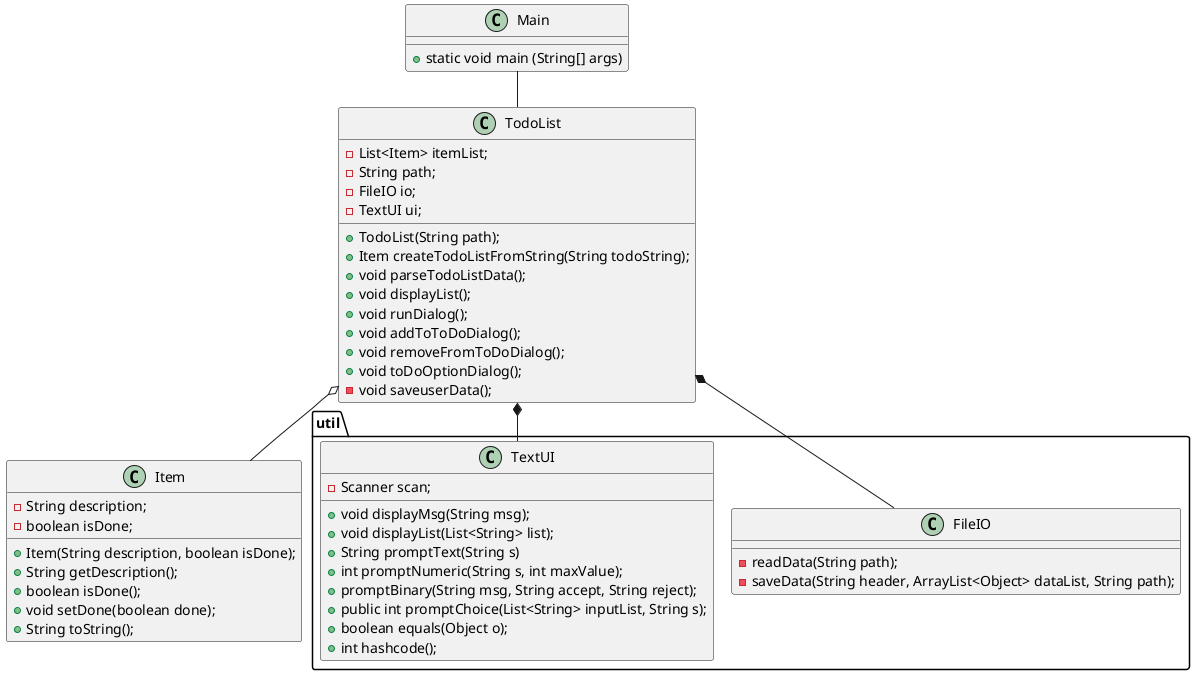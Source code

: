 @startuml
'https://plantuml.com/class-diagram
!pragma layout smetana

    Class Main{
    +static void main (String[] args)
    }

package util {
    Class FileIO{
    -readData(String path);
    -saveData(String header, ArrayList<Object> dataList, String path);
    }

    Class TextUI{
    -Scanner scan;

    +void displayMsg(String msg);
    +void displayList(List<String> list);
    +String promptText(String s)
    +int promptNumeric(String s, int maxValue);
    +promptBinary(String msg, String accept, String reject);
    +public int promptChoice(List<String> inputList, String s);
    +boolean equals(Object o);
    +int hashcode();
    }

}

    Class Item{
    -String description;
    -boolean isDone;

    +Item(String description, boolean isDone);
    +String getDescription();
    +boolean isDone();
    +void setDone(boolean done);
    +String toString();
    }

    Class TodoList{
    -List<Item> itemList;
    -String path;
    -FileIO io;
    -TextUI ui;

    +TodoList(String path);
    +Item createTodoListFromString(String todoString);
    +void parseTodoListData();
    +void displayList();
    +void runDialog();
    +void addToToDoDialog();
    +void removeFromToDoDialog();
    +void toDoOptionDialog();
    -void saveuserData();
    }

Main -- TodoList
TodoList *-- FileIO
TodoList *-- TextUI
TodoList o-- Item


@enduml

implements ..|>
extends <|-- (is-a)
composition *-- (must-have)
Aggregation o-- (can-have)
Associering <--